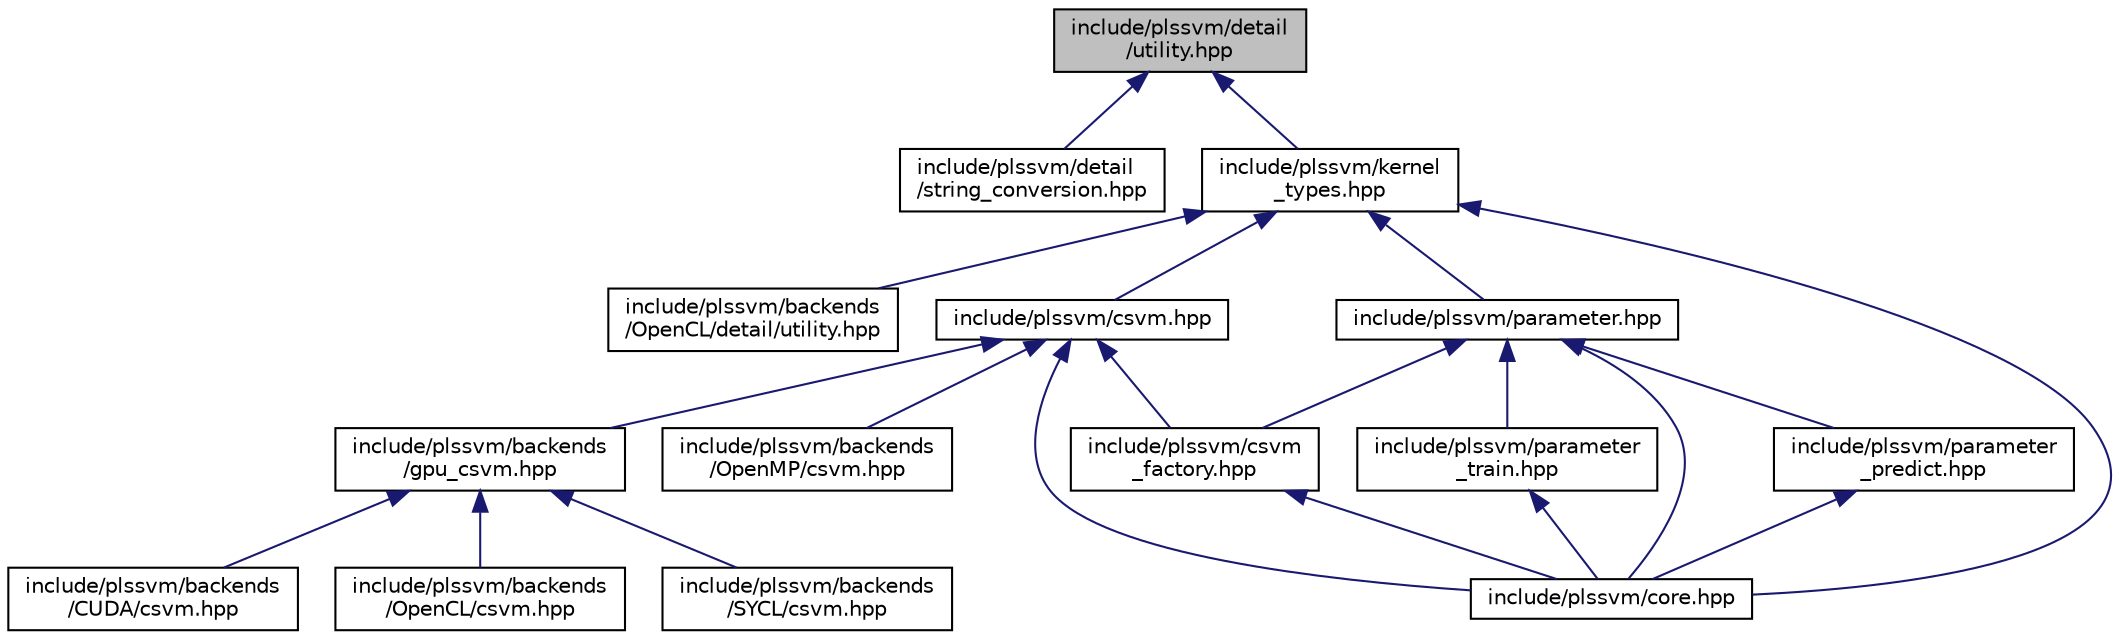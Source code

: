 digraph "include/plssvm/detail/utility.hpp"
{
 // LATEX_PDF_SIZE
  edge [fontname="Helvetica",fontsize="10",labelfontname="Helvetica",labelfontsize="10"];
  node [fontname="Helvetica",fontsize="10",shape=record];
  Node1 [label="include/plssvm/detail\l/utility.hpp",height=0.2,width=0.4,color="black", fillcolor="grey75", style="filled", fontcolor="black",tooltip="Defines universal utility functions."];
  Node1 -> Node2 [dir="back",color="midnightblue",fontsize="10",style="solid",fontname="Helvetica"];
  Node2 [label="include/plssvm/detail\l/string_conversion.hpp",height=0.2,width=0.4,color="black", fillcolor="white", style="filled",URL="$string__conversion_8hpp.html",tooltip="Implements a conversion function from a string to an arithmetic type."];
  Node1 -> Node3 [dir="back",color="midnightblue",fontsize="10",style="solid",fontname="Helvetica"];
  Node3 [label="include/plssvm/kernel\l_types.hpp",height=0.2,width=0.4,color="black", fillcolor="white", style="filled",URL="$kernel__types_8hpp.html",tooltip="Defines all available kernel types."];
  Node3 -> Node4 [dir="back",color="midnightblue",fontsize="10",style="solid",fontname="Helvetica"];
  Node4 [label="include/plssvm/backends\l/OpenCL/detail/utility.hpp",height=0.2,width=0.4,color="black", fillcolor="white", style="filled",URL="$backends_2OpenCL_2detail_2utility_8hpp.html",tooltip="Utility functions specific to the OpenCL backend."];
  Node3 -> Node5 [dir="back",color="midnightblue",fontsize="10",style="solid",fontname="Helvetica"];
  Node5 [label="include/plssvm/core.hpp",height=0.2,width=0.4,color="black", fillcolor="white", style="filled",URL="$core_8hpp.html",tooltip="Core header including all other necessary headers."];
  Node3 -> Node6 [dir="back",color="midnightblue",fontsize="10",style="solid",fontname="Helvetica"];
  Node6 [label="include/plssvm/csvm.hpp",height=0.2,width=0.4,color="black", fillcolor="white", style="filled",URL="$csvm_8hpp.html",tooltip="Defines the base class for all C-SVM backends and implements the functionality shared by all of them."];
  Node6 -> Node7 [dir="back",color="midnightblue",fontsize="10",style="solid",fontname="Helvetica"];
  Node7 [label="include/plssvm/backends\l/OpenMP/csvm.hpp",height=0.2,width=0.4,color="black", fillcolor="white", style="filled",URL="$backends_2OpenMP_2csvm_8hpp.html",tooltip="Defines a C-SVM using the OpenMP backend."];
  Node6 -> Node8 [dir="back",color="midnightblue",fontsize="10",style="solid",fontname="Helvetica"];
  Node8 [label="include/plssvm/backends\l/gpu_csvm.hpp",height=0.2,width=0.4,color="black", fillcolor="white", style="filled",URL="$gpu__csvm_8hpp.html",tooltip="Defines the base class for all C-SVM backends using a GPU. Used for code duplication reduction."];
  Node8 -> Node9 [dir="back",color="midnightblue",fontsize="10",style="solid",fontname="Helvetica"];
  Node9 [label="include/plssvm/backends\l/CUDA/csvm.hpp",height=0.2,width=0.4,color="black", fillcolor="white", style="filled",URL="$backends_2CUDA_2csvm_8hpp.html",tooltip="Defines a C-SVM using the CUDA backend."];
  Node8 -> Node10 [dir="back",color="midnightblue",fontsize="10",style="solid",fontname="Helvetica"];
  Node10 [label="include/plssvm/backends\l/OpenCL/csvm.hpp",height=0.2,width=0.4,color="black", fillcolor="white", style="filled",URL="$backends_2OpenCL_2csvm_8hpp.html",tooltip="Defines a C-SVM using the OpenCL backend."];
  Node8 -> Node11 [dir="back",color="midnightblue",fontsize="10",style="solid",fontname="Helvetica"];
  Node11 [label="include/plssvm/backends\l/SYCL/csvm.hpp",height=0.2,width=0.4,color="black", fillcolor="white", style="filled",URL="$backends_2SYCL_2csvm_8hpp.html",tooltip="Defines a C-SVM using the SYCL backend."];
  Node6 -> Node5 [dir="back",color="midnightblue",fontsize="10",style="solid",fontname="Helvetica"];
  Node6 -> Node12 [dir="back",color="midnightblue",fontsize="10",style="solid",fontname="Helvetica"];
  Node12 [label="include/plssvm/csvm\l_factory.hpp",height=0.2,width=0.4,color="black", fillcolor="white", style="filled",URL="$csvm__factory_8hpp.html",tooltip="Factory function for constructing a new C-SVM using one of the available backends based on the provid..."];
  Node12 -> Node5 [dir="back",color="midnightblue",fontsize="10",style="solid",fontname="Helvetica"];
  Node3 -> Node13 [dir="back",color="midnightblue",fontsize="10",style="solid",fontname="Helvetica"];
  Node13 [label="include/plssvm/parameter.hpp",height=0.2,width=0.4,color="black", fillcolor="white", style="filled",URL="$parameter_8hpp.html",tooltip="Implements the parameter base class encapsulating all necessary parameters."];
  Node13 -> Node5 [dir="back",color="midnightblue",fontsize="10",style="solid",fontname="Helvetica"];
  Node13 -> Node12 [dir="back",color="midnightblue",fontsize="10",style="solid",fontname="Helvetica"];
  Node13 -> Node14 [dir="back",color="midnightblue",fontsize="10",style="solid",fontname="Helvetica"];
  Node14 [label="include/plssvm/parameter\l_predict.hpp",height=0.2,width=0.4,color="black", fillcolor="white", style="filled",URL="$parameter__predict_8hpp.html",tooltip="Implements a class encapsulating all necessary parameters for predicting using the C-SVM possibly pro..."];
  Node14 -> Node5 [dir="back",color="midnightblue",fontsize="10",style="solid",fontname="Helvetica"];
  Node13 -> Node15 [dir="back",color="midnightblue",fontsize="10",style="solid",fontname="Helvetica"];
  Node15 [label="include/plssvm/parameter\l_train.hpp",height=0.2,width=0.4,color="black", fillcolor="white", style="filled",URL="$parameter__train_8hpp.html",tooltip="Implements a class encapsulating all necessary parameters for training the C-SVM possibly provided th..."];
  Node15 -> Node5 [dir="back",color="midnightblue",fontsize="10",style="solid",fontname="Helvetica"];
}
